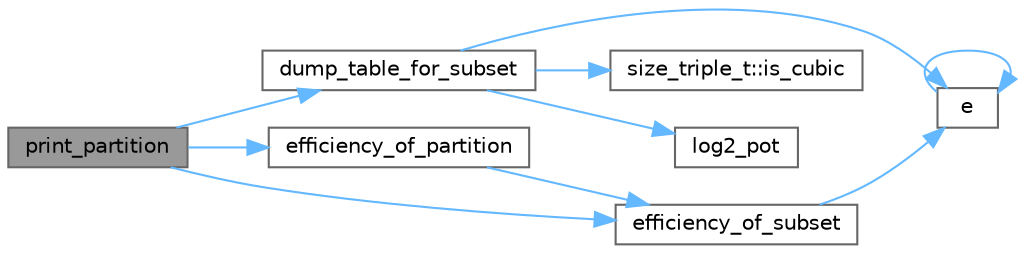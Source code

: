 digraph "print_partition"
{
 // LATEX_PDF_SIZE
  bgcolor="transparent";
  edge [fontname=Helvetica,fontsize=10,labelfontname=Helvetica,labelfontsize=10];
  node [fontname=Helvetica,fontsize=10,shape=box,height=0.2,width=0.4];
  rankdir="LR";
  Node1 [id="Node000001",label="print_partition",height=0.2,width=0.4,color="gray40", fillcolor="grey60", style="filled", fontcolor="black",tooltip=" "];
  Node1 -> Node2 [id="edge1_Node000001_Node000002",color="steelblue1",style="solid",tooltip=" "];
  Node2 [id="Node000002",label="dump_table_for_subset",height=0.2,width=0.4,color="grey40", fillcolor="white", style="filled",URL="$analyze-blocking-sizes_8cpp.html#aad9fe69ae63901e8c9db2a0cc1cbc3e0",tooltip=" "];
  Node2 -> Node3 [id="edge2_Node000002_Node000003",color="steelblue1",style="solid",tooltip=" "];
  Node3 [id="Node000003",label="e",height=0.2,width=0.4,color="grey40", fillcolor="white", style="filled",URL="$_cwise__array__power__array_8cpp.html#a9cb86ff854760bf91a154f2724a9101d",tooltip=" "];
  Node3 -> Node3 [id="edge3_Node000003_Node000003",color="steelblue1",style="solid",tooltip=" "];
  Node2 -> Node4 [id="edge4_Node000002_Node000004",color="steelblue1",style="solid",tooltip=" "];
  Node4 [id="Node000004",label="size_triple_t::is_cubic",height=0.2,width=0.4,color="grey40", fillcolor="white", style="filled",URL="$structsize__triple__t.html#a5d1fd357cb1c070f864bbf7713337c64",tooltip=" "];
  Node2 -> Node5 [id="edge5_Node000002_Node000005",color="steelblue1",style="solid",tooltip=" "];
  Node5 [id="Node000005",label="log2_pot",height=0.2,width=0.4,color="grey40", fillcolor="white", style="filled",URL="$analyze-blocking-sizes_8cpp.html#afbedf6ed54bf4e5d85ac53e224d6283f",tooltip=" "];
  Node1 -> Node6 [id="edge6_Node000001_Node000006",color="steelblue1",style="solid",tooltip=" "];
  Node6 [id="Node000006",label="efficiency_of_partition",height=0.2,width=0.4,color="grey40", fillcolor="white", style="filled",URL="$analyze-blocking-sizes_8cpp.html#a3b27d0dfb4f8c1e6d1b7752c2a38809a",tooltip=" "];
  Node6 -> Node7 [id="edge7_Node000006_Node000007",color="steelblue1",style="solid",tooltip=" "];
  Node7 [id="Node000007",label="efficiency_of_subset",height=0.2,width=0.4,color="grey40", fillcolor="white", style="filled",URL="$analyze-blocking-sizes_8cpp.html#a34bb78c57cc4a6cf3fea5aca848e7222",tooltip=" "];
  Node7 -> Node3 [id="edge8_Node000007_Node000003",color="steelblue1",style="solid",tooltip=" "];
  Node1 -> Node7 [id="edge9_Node000001_Node000007",color="steelblue1",style="solid",tooltip=" "];
}

